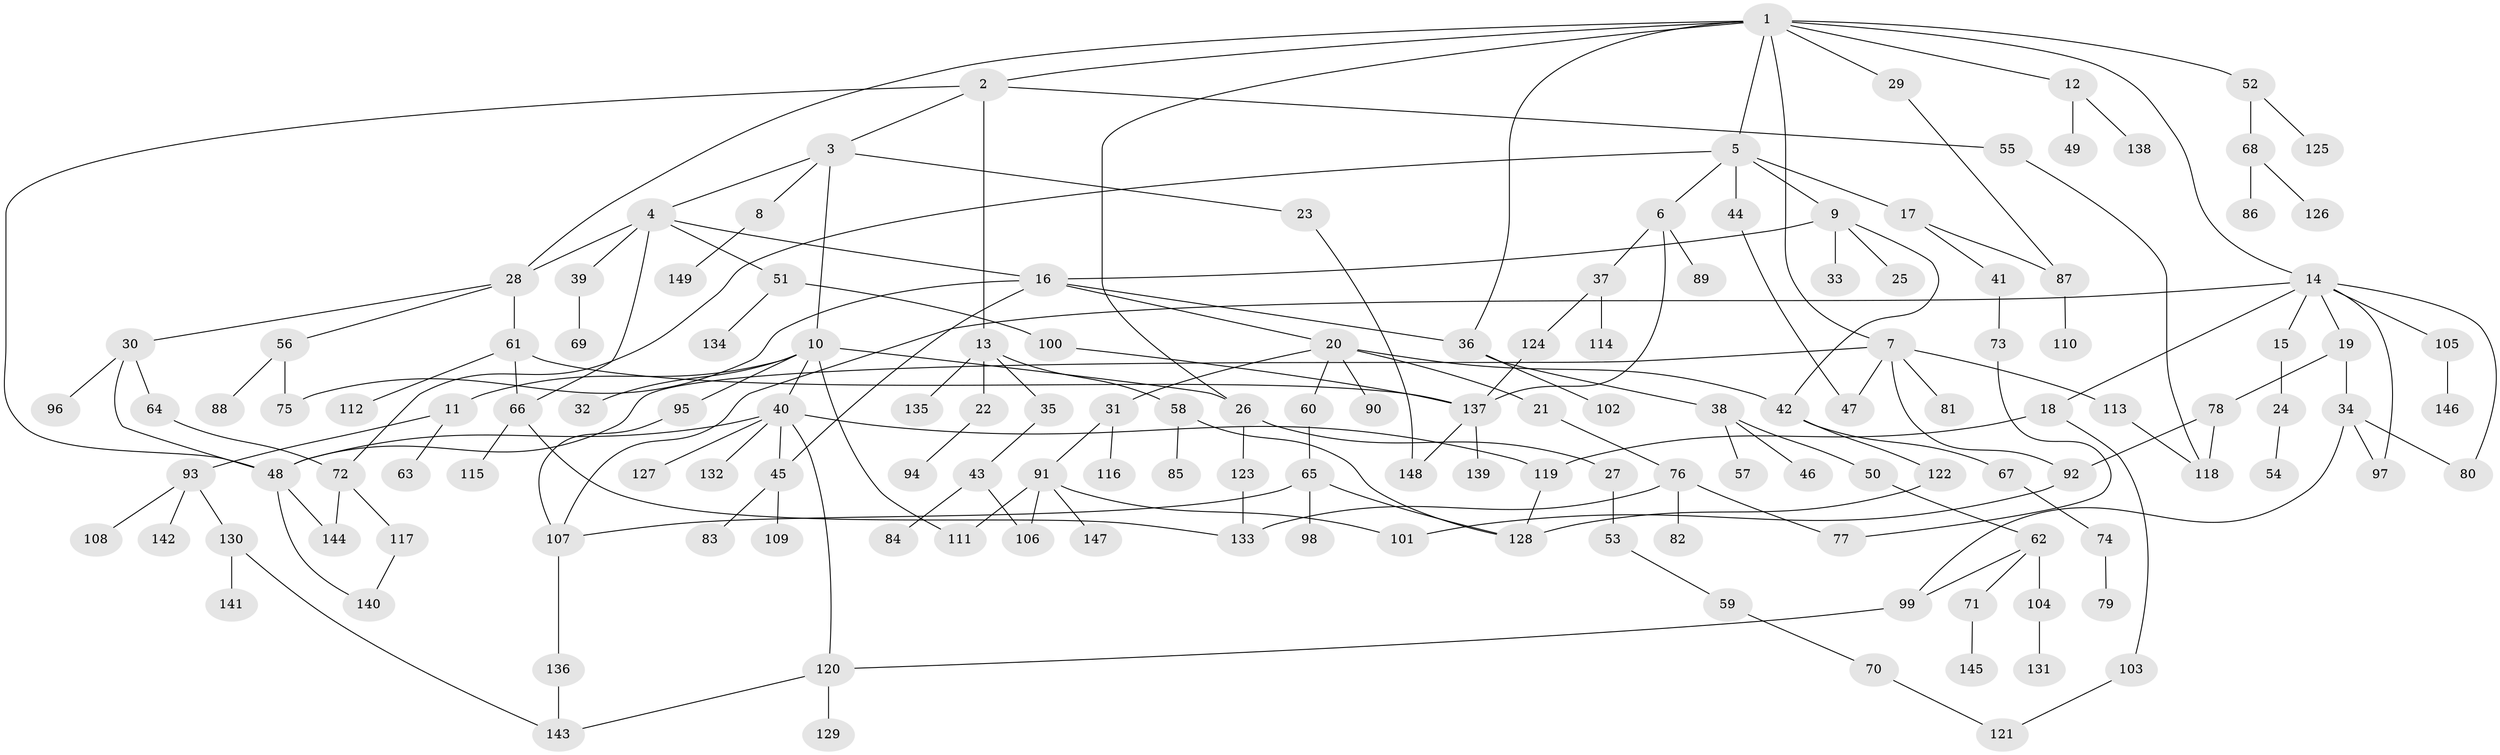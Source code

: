 // coarse degree distribution, {5: 0.047619047619047616, 6: 0.06666666666666667, 10: 0.009523809523809525, 3: 0.21904761904761905, 8: 0.009523809523809525, 2: 0.3238095238095238, 4: 0.11428571428571428, 1: 0.20952380952380953}
// Generated by graph-tools (version 1.1) at 2025/36/03/04/25 23:36:10]
// undirected, 149 vertices, 190 edges
graph export_dot {
  node [color=gray90,style=filled];
  1;
  2;
  3;
  4;
  5;
  6;
  7;
  8;
  9;
  10;
  11;
  12;
  13;
  14;
  15;
  16;
  17;
  18;
  19;
  20;
  21;
  22;
  23;
  24;
  25;
  26;
  27;
  28;
  29;
  30;
  31;
  32;
  33;
  34;
  35;
  36;
  37;
  38;
  39;
  40;
  41;
  42;
  43;
  44;
  45;
  46;
  47;
  48;
  49;
  50;
  51;
  52;
  53;
  54;
  55;
  56;
  57;
  58;
  59;
  60;
  61;
  62;
  63;
  64;
  65;
  66;
  67;
  68;
  69;
  70;
  71;
  72;
  73;
  74;
  75;
  76;
  77;
  78;
  79;
  80;
  81;
  82;
  83;
  84;
  85;
  86;
  87;
  88;
  89;
  90;
  91;
  92;
  93;
  94;
  95;
  96;
  97;
  98;
  99;
  100;
  101;
  102;
  103;
  104;
  105;
  106;
  107;
  108;
  109;
  110;
  111;
  112;
  113;
  114;
  115;
  116;
  117;
  118;
  119;
  120;
  121;
  122;
  123;
  124;
  125;
  126;
  127;
  128;
  129;
  130;
  131;
  132;
  133;
  134;
  135;
  136;
  137;
  138;
  139;
  140;
  141;
  142;
  143;
  144;
  145;
  146;
  147;
  148;
  149;
  1 -- 2;
  1 -- 5;
  1 -- 7;
  1 -- 12;
  1 -- 14;
  1 -- 28;
  1 -- 29;
  1 -- 52;
  1 -- 26;
  1 -- 36;
  2 -- 3;
  2 -- 13;
  2 -- 55;
  2 -- 48;
  3 -- 4;
  3 -- 8;
  3 -- 10;
  3 -- 23;
  4 -- 16;
  4 -- 39;
  4 -- 51;
  4 -- 66;
  4 -- 28;
  5 -- 6;
  5 -- 9;
  5 -- 17;
  5 -- 44;
  5 -- 72;
  6 -- 37;
  6 -- 89;
  6 -- 137;
  7 -- 81;
  7 -- 113;
  7 -- 47;
  7 -- 92;
  7 -- 48;
  8 -- 149;
  9 -- 25;
  9 -- 33;
  9 -- 42;
  9 -- 16;
  10 -- 11;
  10 -- 26;
  10 -- 32;
  10 -- 40;
  10 -- 95;
  10 -- 111;
  11 -- 63;
  11 -- 93;
  12 -- 49;
  12 -- 138;
  13 -- 22;
  13 -- 35;
  13 -- 58;
  13 -- 135;
  14 -- 15;
  14 -- 18;
  14 -- 19;
  14 -- 105;
  14 -- 80;
  14 -- 107;
  14 -- 97;
  15 -- 24;
  16 -- 20;
  16 -- 36;
  16 -- 75;
  16 -- 45;
  17 -- 41;
  17 -- 87;
  18 -- 103;
  18 -- 119;
  19 -- 34;
  19 -- 78;
  20 -- 21;
  20 -- 31;
  20 -- 42;
  20 -- 60;
  20 -- 90;
  21 -- 76;
  22 -- 94;
  23 -- 148;
  24 -- 54;
  26 -- 27;
  26 -- 123;
  27 -- 53;
  28 -- 30;
  28 -- 56;
  28 -- 61;
  29 -- 87;
  30 -- 64;
  30 -- 96;
  30 -- 48;
  31 -- 91;
  31 -- 116;
  34 -- 80;
  34 -- 97;
  34 -- 99;
  35 -- 43;
  36 -- 38;
  36 -- 102;
  37 -- 114;
  37 -- 124;
  38 -- 46;
  38 -- 50;
  38 -- 57;
  39 -- 69;
  40 -- 45;
  40 -- 48;
  40 -- 120;
  40 -- 127;
  40 -- 132;
  40 -- 119;
  41 -- 73;
  42 -- 67;
  42 -- 122;
  43 -- 84;
  43 -- 106;
  44 -- 47;
  45 -- 83;
  45 -- 109;
  48 -- 144;
  48 -- 140;
  50 -- 62;
  51 -- 100;
  51 -- 134;
  52 -- 68;
  52 -- 125;
  53 -- 59;
  55 -- 118;
  56 -- 88;
  56 -- 75;
  58 -- 85;
  58 -- 128;
  59 -- 70;
  60 -- 65;
  61 -- 66;
  61 -- 112;
  61 -- 137;
  62 -- 71;
  62 -- 104;
  62 -- 99;
  64 -- 72;
  65 -- 98;
  65 -- 107;
  65 -- 128;
  66 -- 115;
  66 -- 133;
  67 -- 74;
  68 -- 86;
  68 -- 126;
  70 -- 121;
  71 -- 145;
  72 -- 117;
  72 -- 144;
  73 -- 77;
  74 -- 79;
  76 -- 77;
  76 -- 82;
  76 -- 133;
  78 -- 92;
  78 -- 118;
  87 -- 110;
  91 -- 147;
  91 -- 106;
  91 -- 111;
  91 -- 101;
  92 -- 101;
  93 -- 108;
  93 -- 130;
  93 -- 142;
  95 -- 107;
  99 -- 120;
  100 -- 137;
  103 -- 121;
  104 -- 131;
  105 -- 146;
  107 -- 136;
  113 -- 118;
  117 -- 140;
  119 -- 128;
  120 -- 129;
  120 -- 143;
  122 -- 128;
  123 -- 133;
  124 -- 137;
  130 -- 141;
  130 -- 143;
  136 -- 143;
  137 -- 139;
  137 -- 148;
}
